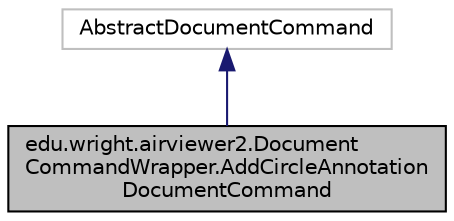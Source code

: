 digraph "edu.wright.airviewer2.DocumentCommandWrapper.AddCircleAnnotationDocumentCommand"
{
 // LATEX_PDF_SIZE
  edge [fontname="Helvetica",fontsize="10",labelfontname="Helvetica",labelfontsize="10"];
  node [fontname="Helvetica",fontsize="10",shape=record];
  Node2 [label="edu.wright.airviewer2.Document\lCommandWrapper.AddCircleAnnotation\lDocumentCommand",height=0.2,width=0.4,color="black", fillcolor="grey75", style="filled", fontcolor="black",tooltip="Instances of this class encapsulate commands to annotate PDF documents; by adding an ellipse containi..."];
  Node3 -> Node2 [dir="back",color="midnightblue",fontsize="10",style="solid",fontname="Helvetica"];
  Node3 [label="AbstractDocumentCommand",height=0.2,width=0.4,color="grey75", fillcolor="white", style="filled",tooltip=" "];
}
